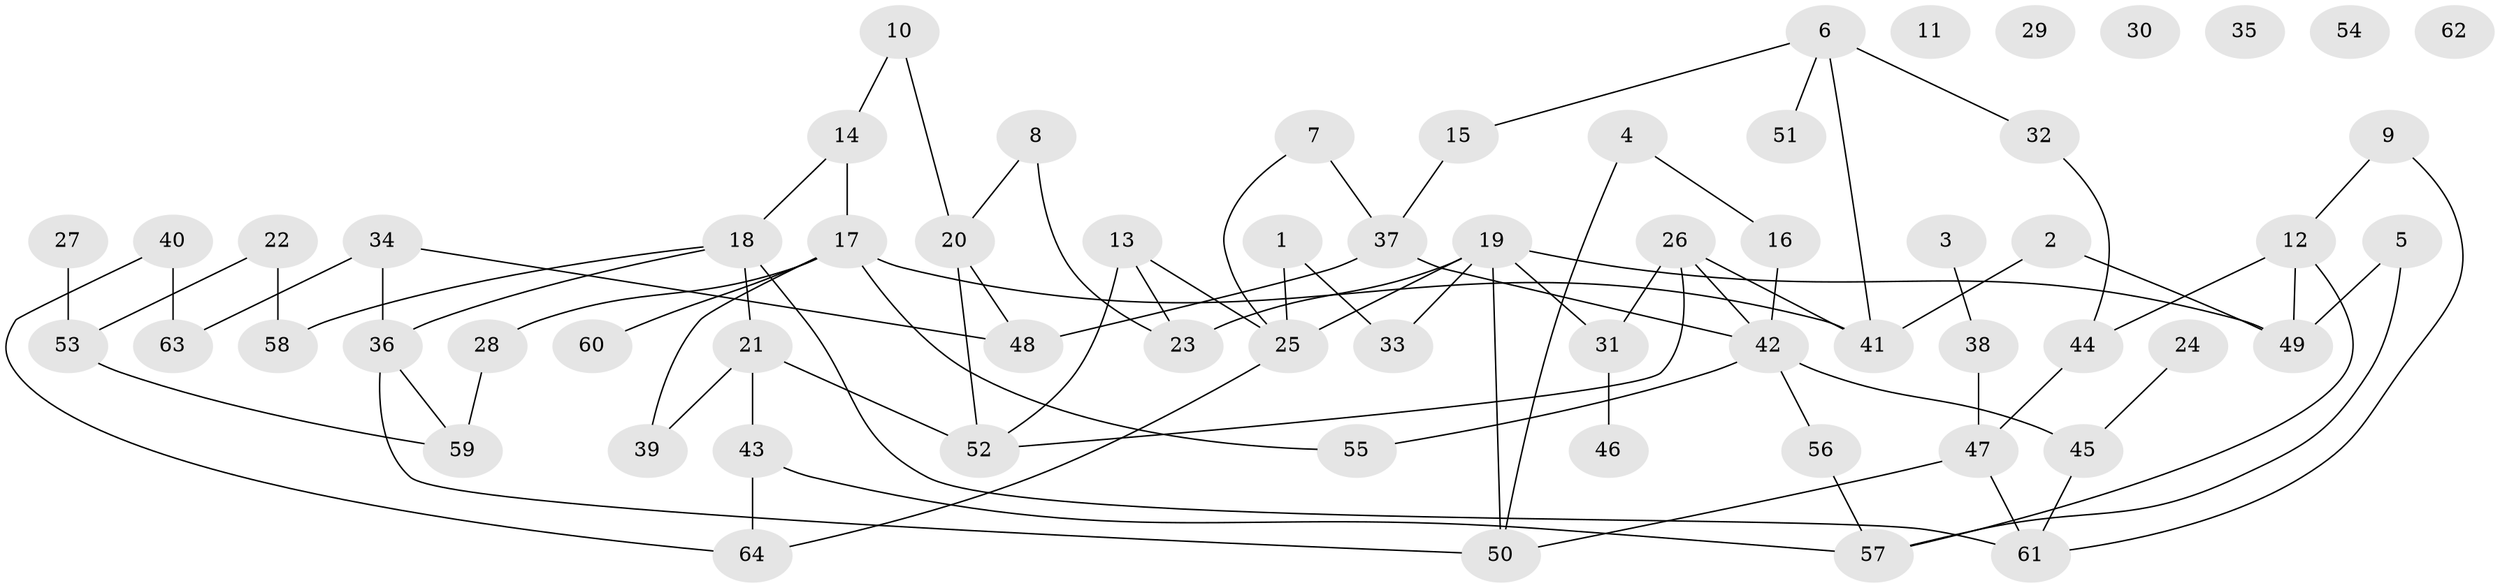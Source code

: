 // Generated by graph-tools (version 1.1) at 2025/25/03/09/25 03:25:19]
// undirected, 64 vertices, 84 edges
graph export_dot {
graph [start="1"]
  node [color=gray90,style=filled];
  1;
  2;
  3;
  4;
  5;
  6;
  7;
  8;
  9;
  10;
  11;
  12;
  13;
  14;
  15;
  16;
  17;
  18;
  19;
  20;
  21;
  22;
  23;
  24;
  25;
  26;
  27;
  28;
  29;
  30;
  31;
  32;
  33;
  34;
  35;
  36;
  37;
  38;
  39;
  40;
  41;
  42;
  43;
  44;
  45;
  46;
  47;
  48;
  49;
  50;
  51;
  52;
  53;
  54;
  55;
  56;
  57;
  58;
  59;
  60;
  61;
  62;
  63;
  64;
  1 -- 25;
  1 -- 33;
  2 -- 41;
  2 -- 49;
  3 -- 38;
  4 -- 16;
  4 -- 50;
  5 -- 49;
  5 -- 57;
  6 -- 15;
  6 -- 32;
  6 -- 41;
  6 -- 51;
  7 -- 25;
  7 -- 37;
  8 -- 20;
  8 -- 23;
  9 -- 12;
  9 -- 61;
  10 -- 14;
  10 -- 20;
  12 -- 44;
  12 -- 49;
  12 -- 57;
  13 -- 23;
  13 -- 25;
  13 -- 52;
  14 -- 17;
  14 -- 18;
  15 -- 37;
  16 -- 42;
  17 -- 28;
  17 -- 39;
  17 -- 41;
  17 -- 55;
  17 -- 60;
  18 -- 21;
  18 -- 36;
  18 -- 58;
  18 -- 61;
  19 -- 23;
  19 -- 25;
  19 -- 31;
  19 -- 33;
  19 -- 49;
  19 -- 50;
  20 -- 48;
  20 -- 52;
  21 -- 39;
  21 -- 43;
  21 -- 52;
  22 -- 53;
  22 -- 58;
  24 -- 45;
  25 -- 64;
  26 -- 31;
  26 -- 41;
  26 -- 42;
  26 -- 52;
  27 -- 53;
  28 -- 59;
  31 -- 46;
  32 -- 44;
  34 -- 36;
  34 -- 48;
  34 -- 63;
  36 -- 50;
  36 -- 59;
  37 -- 42;
  37 -- 48;
  38 -- 47;
  40 -- 63;
  40 -- 64;
  42 -- 45;
  42 -- 55;
  42 -- 56;
  43 -- 57;
  43 -- 64;
  44 -- 47;
  45 -- 61;
  47 -- 50;
  47 -- 61;
  53 -- 59;
  56 -- 57;
}
